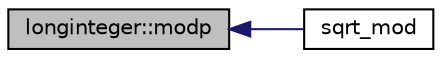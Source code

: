 digraph "longinteger::modp"
{
  edge [fontname="Helvetica",fontsize="10",labelfontname="Helvetica",labelfontsize="10"];
  node [fontname="Helvetica",fontsize="10",shape=record];
  rankdir="LR";
  Node1348 [label="longinteger::modp",height=0.2,width=0.4,color="black", fillcolor="grey75", style="filled", fontcolor="black"];
  Node1348 -> Node1349 [dir="back",color="midnightblue",fontsize="10",style="solid",fontname="Helvetica"];
  Node1349 [label="sqrt_mod",height=0.2,width=0.4,color="black", fillcolor="white", style="filled",URL="$d3/d72/global_8_c.html#a8b9a700cdc4cf3ca42c28e6435945ade"];
}
